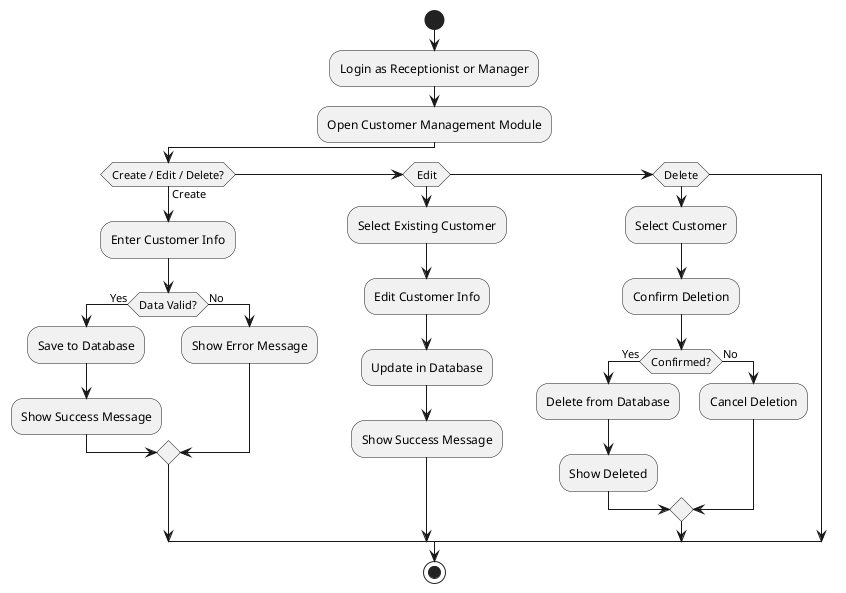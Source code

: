 @startuml
start

:Login as Receptionist or Manager;
:Open Customer Management Module;
if (Create / Edit / Delete?) then (Create)
  :Enter Customer Info;
  if (Data Valid?) then (Yes)
    :Save to Database;
    :Show Success Message;
  else (No)
    :Show Error Message;
  endif
elseif (Edit)
  :Select Existing Customer;
  :Edit Customer Info;
  :Update in Database;
  :Show Success Message;
elseif (Delete)
  :Select Customer;
  :Confirm Deletion;
  if (Confirmed?) then (Yes)
    :Delete from Database;
    :Show Deleted;
  else (No)
    :Cancel Deletion;
  endif
endif

stop
@enduml